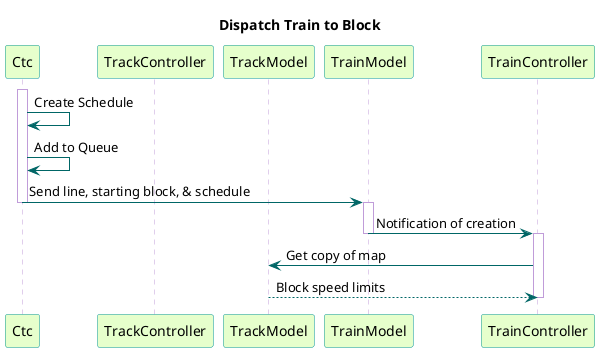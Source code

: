 @startuml

title Dispatch Train to Block

skinparam sequence {
  BackgroundColor transparent
  ParticipantBackgroundColor #e6ffcc
  ParticipantBorderColor 	#049595
  PackageBorderCOlor  #049595
  ArrowColor #006666
  LifeLineBorderColor #c09cd9
}

participant Ctc
participant TrackController
participant TrackModel
participant TrainModel

activate Ctc
Ctc -> Ctc : Create Schedule
Ctc -> Ctc : Add to Queue
Ctc -> TrainModel : Send line, starting block, & schedule
deactivate Ctc

activate TrainModel
TrainModel -> TrainController : Notification of creation
deactivate TrainModel

activate TrainController
TrainController -> TrackModel : Get copy of map
TrackModel --> TrainController : Block speed limits
deactivate TrainController

@enduml
